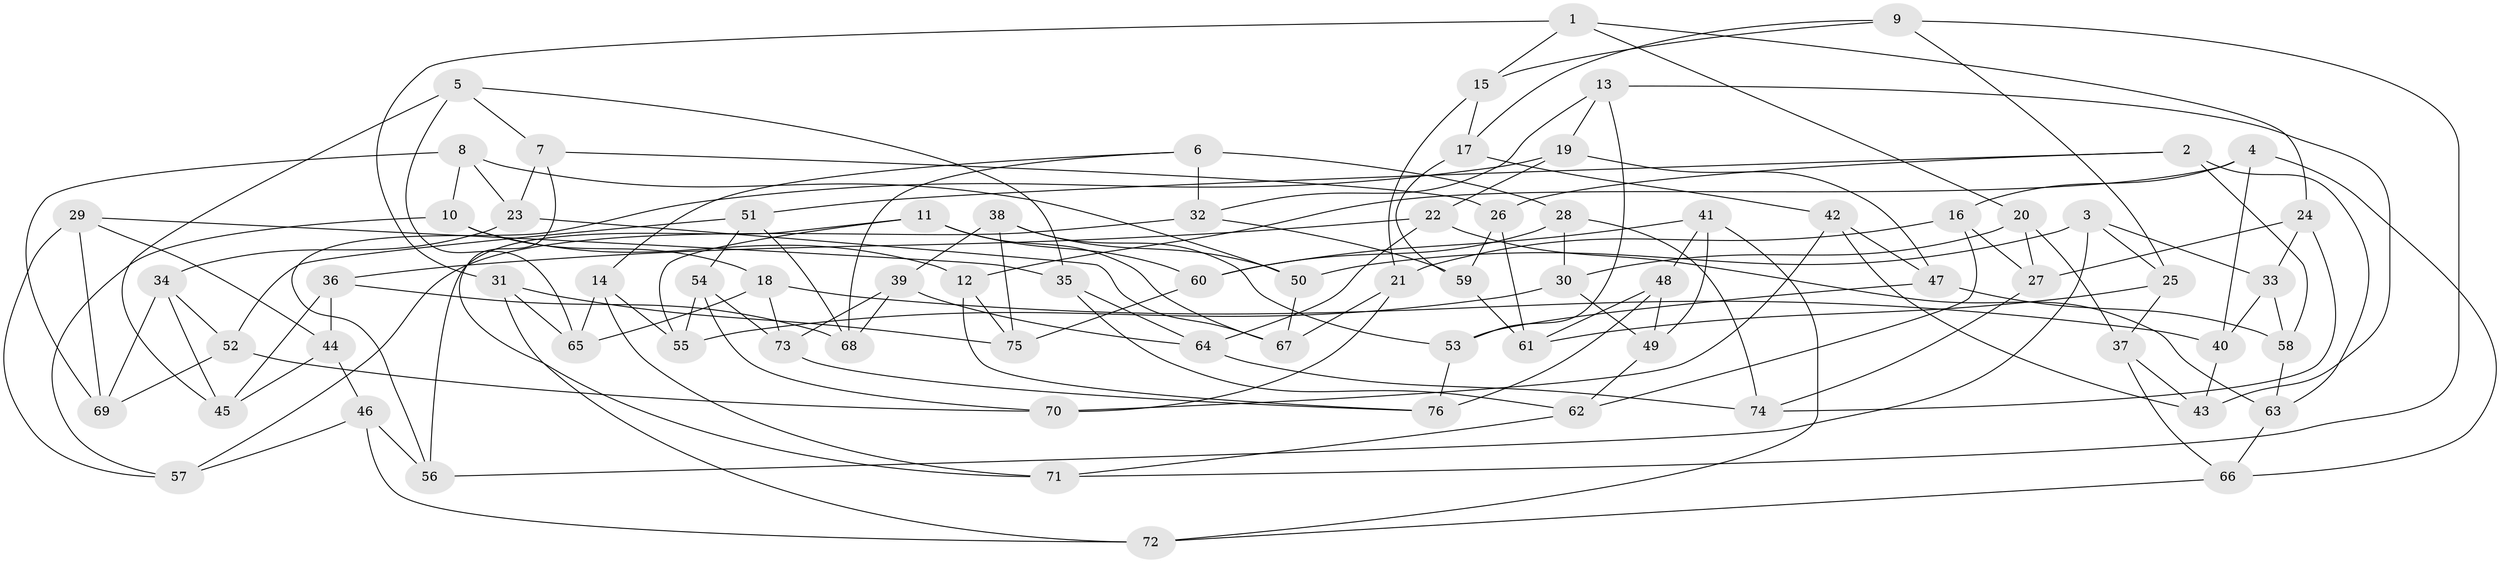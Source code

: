 // coarse degree distribution, {11: 0.022222222222222223, 6: 0.15555555555555556, 10: 0.06666666666666667, 4: 0.6, 8: 0.044444444444444446, 7: 0.044444444444444446, 5: 0.044444444444444446, 3: 0.022222222222222223}
// Generated by graph-tools (version 1.1) at 2025/20/03/04/25 18:20:41]
// undirected, 76 vertices, 152 edges
graph export_dot {
graph [start="1"]
  node [color=gray90,style=filled];
  1;
  2;
  3;
  4;
  5;
  6;
  7;
  8;
  9;
  10;
  11;
  12;
  13;
  14;
  15;
  16;
  17;
  18;
  19;
  20;
  21;
  22;
  23;
  24;
  25;
  26;
  27;
  28;
  29;
  30;
  31;
  32;
  33;
  34;
  35;
  36;
  37;
  38;
  39;
  40;
  41;
  42;
  43;
  44;
  45;
  46;
  47;
  48;
  49;
  50;
  51;
  52;
  53;
  54;
  55;
  56;
  57;
  58;
  59;
  60;
  61;
  62;
  63;
  64;
  65;
  66;
  67;
  68;
  69;
  70;
  71;
  72;
  73;
  74;
  75;
  76;
  1 -- 15;
  1 -- 20;
  1 -- 24;
  1 -- 31;
  2 -- 63;
  2 -- 26;
  2 -- 58;
  2 -- 51;
  3 -- 50;
  3 -- 56;
  3 -- 33;
  3 -- 25;
  4 -- 16;
  4 -- 12;
  4 -- 66;
  4 -- 40;
  5 -- 35;
  5 -- 65;
  5 -- 45;
  5 -- 7;
  6 -- 14;
  6 -- 68;
  6 -- 32;
  6 -- 28;
  7 -- 71;
  7 -- 26;
  7 -- 23;
  8 -- 69;
  8 -- 50;
  8 -- 23;
  8 -- 10;
  9 -- 15;
  9 -- 17;
  9 -- 71;
  9 -- 25;
  10 -- 12;
  10 -- 57;
  10 -- 18;
  11 -- 55;
  11 -- 56;
  11 -- 67;
  11 -- 60;
  12 -- 76;
  12 -- 75;
  13 -- 53;
  13 -- 43;
  13 -- 19;
  13 -- 32;
  14 -- 71;
  14 -- 65;
  14 -- 55;
  15 -- 21;
  15 -- 17;
  16 -- 21;
  16 -- 62;
  16 -- 27;
  17 -- 42;
  17 -- 59;
  18 -- 65;
  18 -- 73;
  18 -- 40;
  19 -- 47;
  19 -- 22;
  19 -- 56;
  20 -- 37;
  20 -- 27;
  20 -- 30;
  21 -- 67;
  21 -- 70;
  22 -- 36;
  22 -- 63;
  22 -- 64;
  23 -- 67;
  23 -- 34;
  24 -- 27;
  24 -- 74;
  24 -- 33;
  25 -- 61;
  25 -- 37;
  26 -- 61;
  26 -- 59;
  27 -- 74;
  28 -- 30;
  28 -- 60;
  28 -- 74;
  29 -- 69;
  29 -- 35;
  29 -- 57;
  29 -- 44;
  30 -- 55;
  30 -- 49;
  31 -- 65;
  31 -- 75;
  31 -- 72;
  32 -- 59;
  32 -- 57;
  33 -- 58;
  33 -- 40;
  34 -- 52;
  34 -- 69;
  34 -- 45;
  35 -- 64;
  35 -- 62;
  36 -- 45;
  36 -- 44;
  36 -- 68;
  37 -- 43;
  37 -- 66;
  38 -- 39;
  38 -- 75;
  38 -- 50;
  38 -- 53;
  39 -- 64;
  39 -- 68;
  39 -- 73;
  40 -- 43;
  41 -- 49;
  41 -- 72;
  41 -- 60;
  41 -- 48;
  42 -- 70;
  42 -- 47;
  42 -- 43;
  44 -- 45;
  44 -- 46;
  46 -- 57;
  46 -- 72;
  46 -- 56;
  47 -- 58;
  47 -- 53;
  48 -- 61;
  48 -- 76;
  48 -- 49;
  49 -- 62;
  50 -- 67;
  51 -- 68;
  51 -- 54;
  51 -- 52;
  52 -- 69;
  52 -- 70;
  53 -- 76;
  54 -- 73;
  54 -- 70;
  54 -- 55;
  58 -- 63;
  59 -- 61;
  60 -- 75;
  62 -- 71;
  63 -- 66;
  64 -- 74;
  66 -- 72;
  73 -- 76;
}
